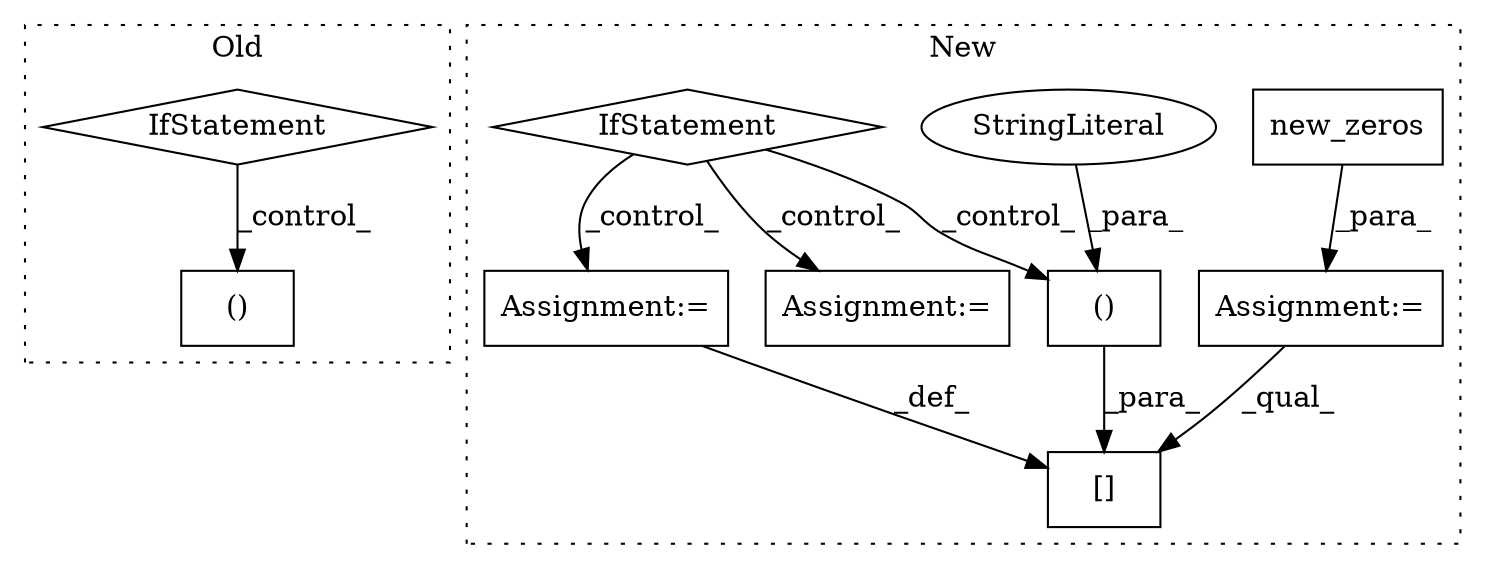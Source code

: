 digraph G {
subgraph cluster0 {
1 [label="IfStatement" a="25" s="2239" l="3" shape="diamond"];
8 [label="()" a="106" s="2261" l="256" shape="box"];
label = "Old";
style="dotted";
}
subgraph cluster1 {
2 [label="new_zeros" a="32" s="1928,2044" l="19,2" shape="box"];
3 [label="Assignment:=" a="7" s="1925" l="1" shape="box"];
4 [label="[]" a="2" s="2370,2511" l="14,2" shape="box"];
5 [label="Assignment:=" a="7" s="2513" l="1" shape="box"];
6 [label="()" a="106" s="2384" l="127" shape="box"];
7 [label="IfStatement" a="25" s="2346,2356" l="4,2" shape="diamond"];
9 [label="StringLiteral" a="45" s="2384" l="31" shape="ellipse"];
10 [label="Assignment:=" a="7" s="3077" l="1" shape="box"];
label = "New";
style="dotted";
}
1 -> 8 [label="_control_"];
2 -> 3 [label="_para_"];
3 -> 4 [label="_qual_"];
5 -> 4 [label="_def_"];
6 -> 4 [label="_para_"];
7 -> 6 [label="_control_"];
7 -> 10 [label="_control_"];
7 -> 5 [label="_control_"];
9 -> 6 [label="_para_"];
}